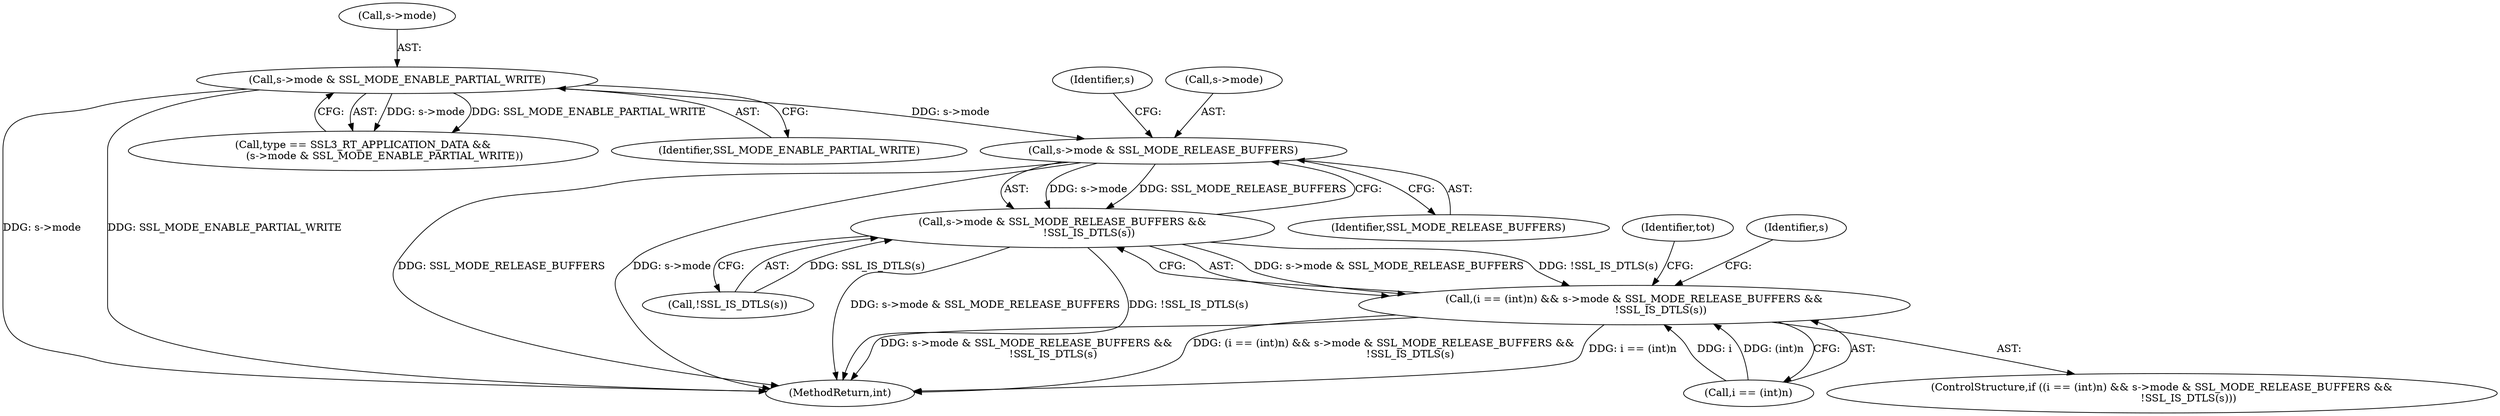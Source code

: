 digraph "0_openssl_77c77f0a1b9f15b869ca3342186dfbedd1119d0e@pointer" {
"1000836" [label="(Call,s->mode & SSL_MODE_RELEASE_BUFFERS)"];
"1000815" [label="(Call,s->mode & SSL_MODE_ENABLE_PARTIAL_WRITE)"];
"1000835" [label="(Call,s->mode & SSL_MODE_RELEASE_BUFFERS &&\n                !SSL_IS_DTLS(s))"];
"1000829" [label="(Call,(i == (int)n) && s->mode & SSL_MODE_RELEASE_BUFFERS &&\n                !SSL_IS_DTLS(s))"];
"1000816" [label="(Call,s->mode)"];
"1000819" [label="(Identifier,SSL_MODE_ENABLE_PARTIAL_WRITE)"];
"1000830" [label="(Call,i == (int)n)"];
"1000837" [label="(Call,s->mode)"];
"1000836" [label="(Call,s->mode & SSL_MODE_RELEASE_BUFFERS)"];
"1000843" [label="(Identifier,s)"];
"1000815" [label="(Call,s->mode & SSL_MODE_ENABLE_PARTIAL_WRITE)"];
"1000829" [label="(Call,(i == (int)n) && s->mode & SSL_MODE_RELEASE_BUFFERS &&\n                !SSL_IS_DTLS(s))"];
"1000856" [label="(MethodReturn,int)"];
"1000841" [label="(Call,!SSL_IS_DTLS(s))"];
"1000828" [label="(ControlStructure,if ((i == (int)n) && s->mode & SSL_MODE_RELEASE_BUFFERS &&\n                !SSL_IS_DTLS(s)))"];
"1000848" [label="(Identifier,tot)"];
"1000835" [label="(Call,s->mode & SSL_MODE_RELEASE_BUFFERS &&\n                !SSL_IS_DTLS(s))"];
"1000840" [label="(Identifier,SSL_MODE_RELEASE_BUFFERS)"];
"1000845" [label="(Identifier,s)"];
"1000811" [label="(Call,type == SSL3_RT_APPLICATION_DATA &&\n             (s->mode & SSL_MODE_ENABLE_PARTIAL_WRITE))"];
"1000836" -> "1000835"  [label="AST: "];
"1000836" -> "1000840"  [label="CFG: "];
"1000837" -> "1000836"  [label="AST: "];
"1000840" -> "1000836"  [label="AST: "];
"1000843" -> "1000836"  [label="CFG: "];
"1000835" -> "1000836"  [label="CFG: "];
"1000836" -> "1000856"  [label="DDG: SSL_MODE_RELEASE_BUFFERS"];
"1000836" -> "1000856"  [label="DDG: s->mode"];
"1000836" -> "1000835"  [label="DDG: s->mode"];
"1000836" -> "1000835"  [label="DDG: SSL_MODE_RELEASE_BUFFERS"];
"1000815" -> "1000836"  [label="DDG: s->mode"];
"1000815" -> "1000811"  [label="AST: "];
"1000815" -> "1000819"  [label="CFG: "];
"1000816" -> "1000815"  [label="AST: "];
"1000819" -> "1000815"  [label="AST: "];
"1000811" -> "1000815"  [label="CFG: "];
"1000815" -> "1000856"  [label="DDG: s->mode"];
"1000815" -> "1000856"  [label="DDG: SSL_MODE_ENABLE_PARTIAL_WRITE"];
"1000815" -> "1000811"  [label="DDG: s->mode"];
"1000815" -> "1000811"  [label="DDG: SSL_MODE_ENABLE_PARTIAL_WRITE"];
"1000835" -> "1000829"  [label="AST: "];
"1000835" -> "1000841"  [label="CFG: "];
"1000841" -> "1000835"  [label="AST: "];
"1000829" -> "1000835"  [label="CFG: "];
"1000835" -> "1000856"  [label="DDG: s->mode & SSL_MODE_RELEASE_BUFFERS"];
"1000835" -> "1000856"  [label="DDG: !SSL_IS_DTLS(s)"];
"1000835" -> "1000829"  [label="DDG: s->mode & SSL_MODE_RELEASE_BUFFERS"];
"1000835" -> "1000829"  [label="DDG: !SSL_IS_DTLS(s)"];
"1000841" -> "1000835"  [label="DDG: SSL_IS_DTLS(s)"];
"1000829" -> "1000828"  [label="AST: "];
"1000829" -> "1000830"  [label="CFG: "];
"1000830" -> "1000829"  [label="AST: "];
"1000845" -> "1000829"  [label="CFG: "];
"1000848" -> "1000829"  [label="CFG: "];
"1000829" -> "1000856"  [label="DDG: (i == (int)n) && s->mode & SSL_MODE_RELEASE_BUFFERS &&\n                !SSL_IS_DTLS(s)"];
"1000829" -> "1000856"  [label="DDG: i == (int)n"];
"1000829" -> "1000856"  [label="DDG: s->mode & SSL_MODE_RELEASE_BUFFERS &&\n                !SSL_IS_DTLS(s)"];
"1000830" -> "1000829"  [label="DDG: i"];
"1000830" -> "1000829"  [label="DDG: (int)n"];
}
